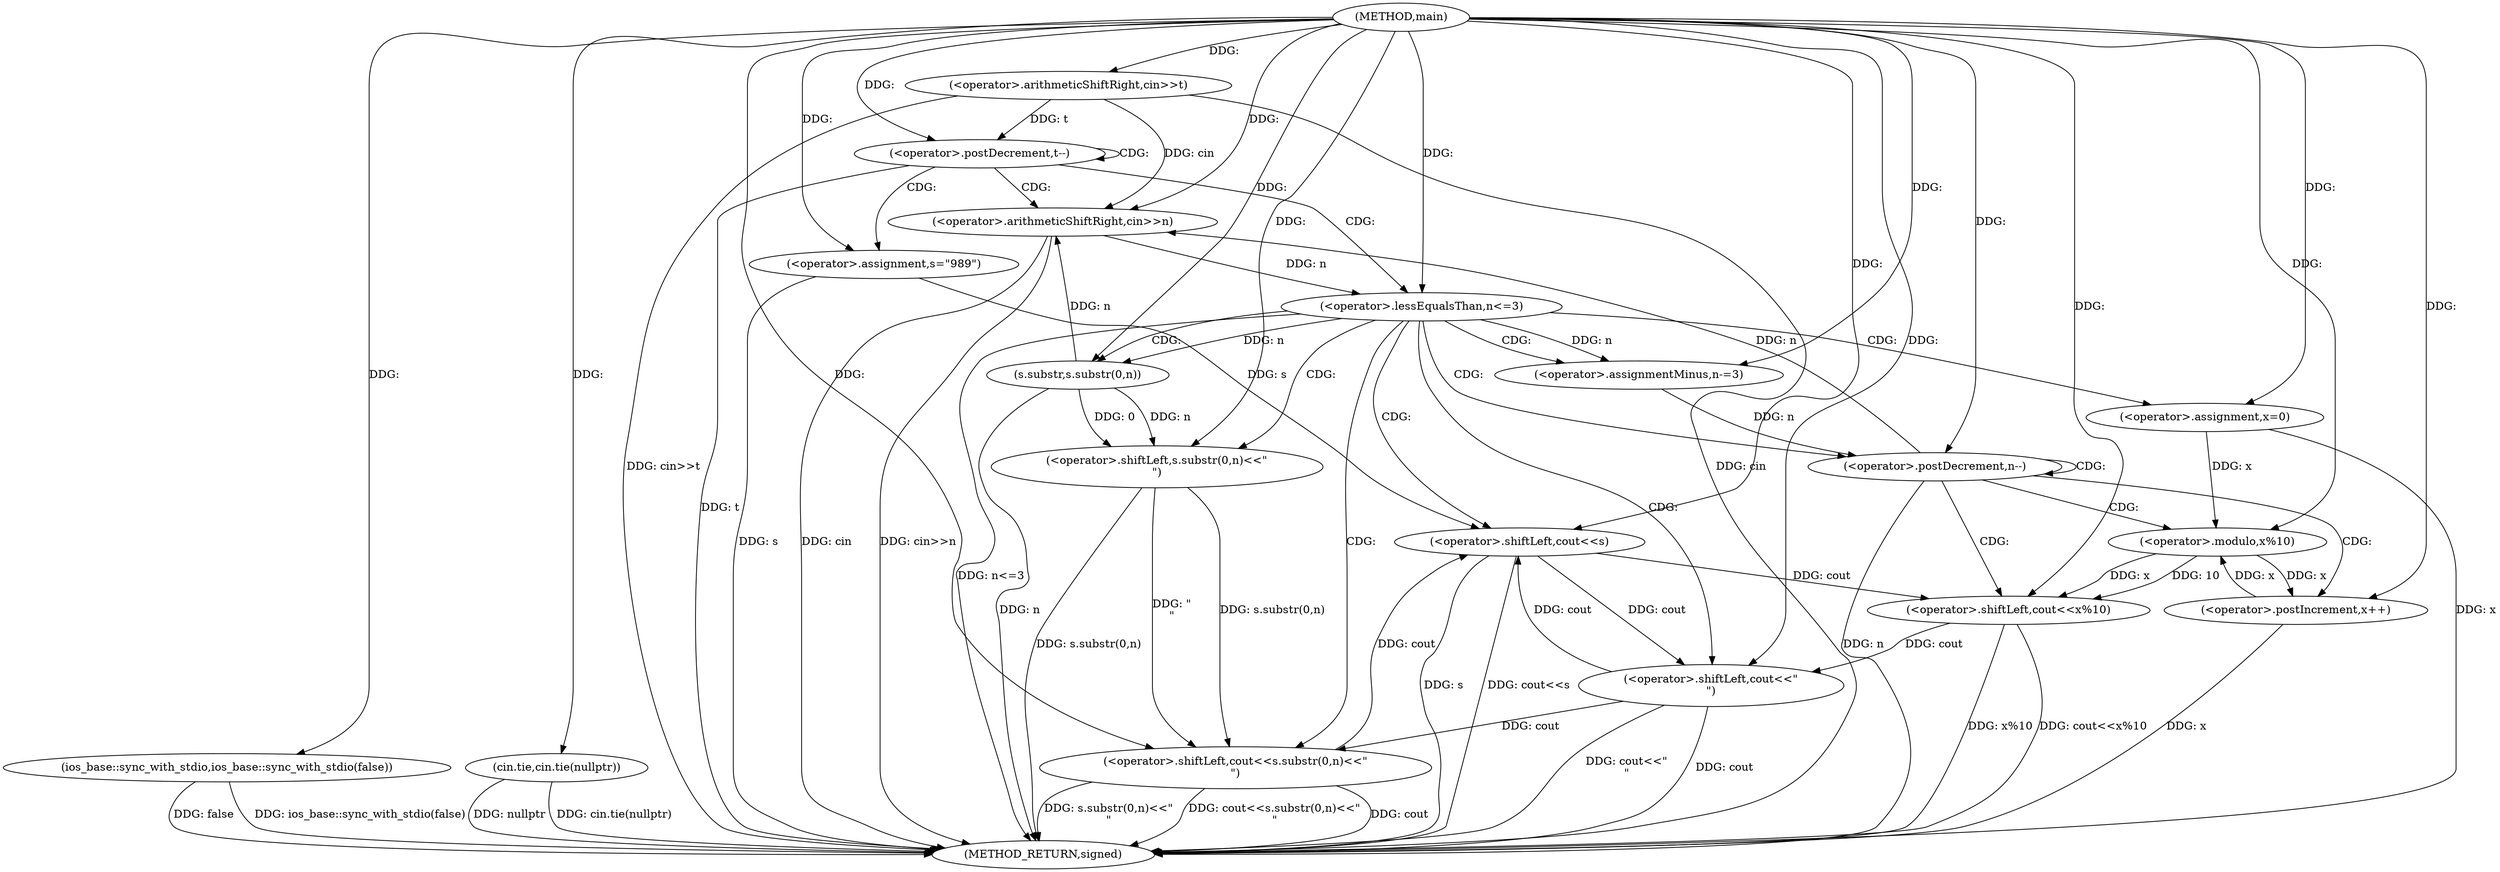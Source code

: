 digraph "main" {  
"1000101" [label = "(METHOD,main)" ]
"1000160" [label = "(METHOD_RETURN,signed)" ]
"1000103" [label = "(ios_base::sync_with_stdio,ios_base::sync_with_stdio(false))" ]
"1000105" [label = "(cin.tie,cin.tie(nullptr))" ]
"1000108" [label = "(<operator>.arithmeticShiftRight,cin>>t)" ]
"1000112" [label = "(<operator>.postDecrement,t--)" ]
"1000116" [label = "(<operator>.arithmeticShiftRight,cin>>n)" ]
"1000120" [label = "(<operator>.assignment,s=\"989\")" ]
"1000136" [label = "(<operator>.shiftLeft,cout<<s)" ]
"1000139" [label = "(<operator>.assignmentMinus,n-=3)" ]
"1000143" [label = "(<operator>.assignment,x=0)" ]
"1000157" [label = "(<operator>.shiftLeft,cout<<\"\n\")" ]
"1000124" [label = "(<operator>.lessEqualsThan,n<=3)" ]
"1000147" [label = "(<operator>.postDecrement,n--)" ]
"1000128" [label = "(<operator>.shiftLeft,cout<<s.substr(0,n)<<\"\n\")" ]
"1000150" [label = "(<operator>.shiftLeft,cout<<x%10)" ]
"1000155" [label = "(<operator>.postIncrement,x++)" ]
"1000130" [label = "(<operator>.shiftLeft,s.substr(0,n)<<\"\n\")" ]
"1000152" [label = "(<operator>.modulo,x%10)" ]
"1000131" [label = "(s.substr,s.substr(0,n))" ]
  "1000103" -> "1000160"  [ label = "DDG: ios_base::sync_with_stdio(false)"] 
  "1000105" -> "1000160"  [ label = "DDG: cin.tie(nullptr)"] 
  "1000108" -> "1000160"  [ label = "DDG: cin"] 
  "1000108" -> "1000160"  [ label = "DDG: cin>>t"] 
  "1000112" -> "1000160"  [ label = "DDG: t"] 
  "1000116" -> "1000160"  [ label = "DDG: cin"] 
  "1000116" -> "1000160"  [ label = "DDG: cin>>n"] 
  "1000120" -> "1000160"  [ label = "DDG: s"] 
  "1000124" -> "1000160"  [ label = "DDG: n<=3"] 
  "1000136" -> "1000160"  [ label = "DDG: s"] 
  "1000136" -> "1000160"  [ label = "DDG: cout<<s"] 
  "1000143" -> "1000160"  [ label = "DDG: x"] 
  "1000147" -> "1000160"  [ label = "DDG: n"] 
  "1000157" -> "1000160"  [ label = "DDG: cout"] 
  "1000157" -> "1000160"  [ label = "DDG: cout<<\"\n\""] 
  "1000150" -> "1000160"  [ label = "DDG: x%10"] 
  "1000150" -> "1000160"  [ label = "DDG: cout<<x%10"] 
  "1000155" -> "1000160"  [ label = "DDG: x"] 
  "1000128" -> "1000160"  [ label = "DDG: cout"] 
  "1000131" -> "1000160"  [ label = "DDG: n"] 
  "1000130" -> "1000160"  [ label = "DDG: s.substr(0,n)"] 
  "1000128" -> "1000160"  [ label = "DDG: s.substr(0,n)<<\"\n\""] 
  "1000128" -> "1000160"  [ label = "DDG: cout<<s.substr(0,n)<<\"\n\""] 
  "1000103" -> "1000160"  [ label = "DDG: false"] 
  "1000105" -> "1000160"  [ label = "DDG: nullptr"] 
  "1000101" -> "1000103"  [ label = "DDG: "] 
  "1000101" -> "1000105"  [ label = "DDG: "] 
  "1000101" -> "1000108"  [ label = "DDG: "] 
  "1000108" -> "1000112"  [ label = "DDG: t"] 
  "1000101" -> "1000112"  [ label = "DDG: "] 
  "1000101" -> "1000120"  [ label = "DDG: "] 
  "1000101" -> "1000139"  [ label = "DDG: "] 
  "1000101" -> "1000143"  [ label = "DDG: "] 
  "1000108" -> "1000116"  [ label = "DDG: cin"] 
  "1000101" -> "1000116"  [ label = "DDG: "] 
  "1000147" -> "1000116"  [ label = "DDG: n"] 
  "1000131" -> "1000116"  [ label = "DDG: n"] 
  "1000157" -> "1000136"  [ label = "DDG: cout"] 
  "1000128" -> "1000136"  [ label = "DDG: cout"] 
  "1000101" -> "1000136"  [ label = "DDG: "] 
  "1000120" -> "1000136"  [ label = "DDG: s"] 
  "1000124" -> "1000139"  [ label = "DDG: n"] 
  "1000136" -> "1000157"  [ label = "DDG: cout"] 
  "1000150" -> "1000157"  [ label = "DDG: cout"] 
  "1000101" -> "1000157"  [ label = "DDG: "] 
  "1000116" -> "1000124"  [ label = "DDG: n"] 
  "1000101" -> "1000124"  [ label = "DDG: "] 
  "1000139" -> "1000147"  [ label = "DDG: n"] 
  "1000101" -> "1000147"  [ label = "DDG: "] 
  "1000157" -> "1000128"  [ label = "DDG: cout"] 
  "1000101" -> "1000128"  [ label = "DDG: "] 
  "1000130" -> "1000128"  [ label = "DDG: s.substr(0,n)"] 
  "1000130" -> "1000128"  [ label = "DDG: \"\n\""] 
  "1000136" -> "1000150"  [ label = "DDG: cout"] 
  "1000101" -> "1000150"  [ label = "DDG: "] 
  "1000152" -> "1000150"  [ label = "DDG: 10"] 
  "1000152" -> "1000150"  [ label = "DDG: x"] 
  "1000152" -> "1000155"  [ label = "DDG: x"] 
  "1000101" -> "1000155"  [ label = "DDG: "] 
  "1000131" -> "1000130"  [ label = "DDG: 0"] 
  "1000131" -> "1000130"  [ label = "DDG: n"] 
  "1000101" -> "1000130"  [ label = "DDG: "] 
  "1000143" -> "1000152"  [ label = "DDG: x"] 
  "1000155" -> "1000152"  [ label = "DDG: x"] 
  "1000101" -> "1000152"  [ label = "DDG: "] 
  "1000101" -> "1000131"  [ label = "DDG: "] 
  "1000124" -> "1000131"  [ label = "DDG: n"] 
  "1000112" -> "1000112"  [ label = "CDG: "] 
  "1000112" -> "1000116"  [ label = "CDG: "] 
  "1000112" -> "1000120"  [ label = "CDG: "] 
  "1000112" -> "1000124"  [ label = "CDG: "] 
  "1000124" -> "1000131"  [ label = "CDG: "] 
  "1000124" -> "1000143"  [ label = "CDG: "] 
  "1000124" -> "1000128"  [ label = "CDG: "] 
  "1000124" -> "1000147"  [ label = "CDG: "] 
  "1000124" -> "1000130"  [ label = "CDG: "] 
  "1000124" -> "1000139"  [ label = "CDG: "] 
  "1000124" -> "1000136"  [ label = "CDG: "] 
  "1000124" -> "1000157"  [ label = "CDG: "] 
  "1000147" -> "1000155"  [ label = "CDG: "] 
  "1000147" -> "1000147"  [ label = "CDG: "] 
  "1000147" -> "1000152"  [ label = "CDG: "] 
  "1000147" -> "1000150"  [ label = "CDG: "] 
}
